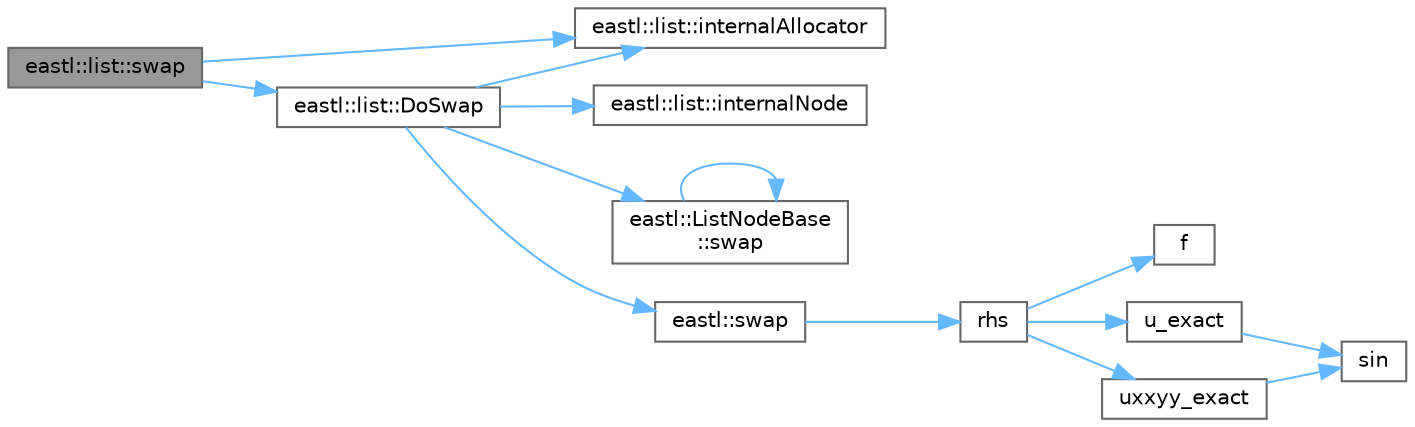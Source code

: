 digraph "eastl::list::swap"
{
 // LATEX_PDF_SIZE
  bgcolor="transparent";
  edge [fontname=Helvetica,fontsize=10,labelfontname=Helvetica,labelfontsize=10];
  node [fontname=Helvetica,fontsize=10,shape=box,height=0.2,width=0.4];
  rankdir="LR";
  Node1 [id="Node000001",label="eastl::list::swap",height=0.2,width=0.4,color="gray40", fillcolor="grey60", style="filled", fontcolor="black",tooltip=" "];
  Node1 -> Node2 [id="edge14_Node000001_Node000002",color="steelblue1",style="solid",tooltip=" "];
  Node2 [id="Node000002",label="eastl::list::DoSwap",height=0.2,width=0.4,color="grey40", fillcolor="white", style="filled",URL="$classeastl_1_1list.html#a40e0b1650ddbc6fe8b1d1b2c802471b3",tooltip=" "];
  Node2 -> Node3 [id="edge15_Node000002_Node000003",color="steelblue1",style="solid",tooltip=" "];
  Node3 [id="Node000003",label="eastl::list::internalAllocator",height=0.2,width=0.4,color="grey40", fillcolor="white", style="filled",URL="$classeastl_1_1list.html#af5bb64493c3c7961cbfb04e43fedbe44",tooltip=" "];
  Node2 -> Node4 [id="edge16_Node000002_Node000004",color="steelblue1",style="solid",tooltip=" "];
  Node4 [id="Node000004",label="eastl::list::internalNode",height=0.2,width=0.4,color="grey40", fillcolor="white", style="filled",URL="$classeastl_1_1list.html#ad85f0b3b612469405f22aba10045132b",tooltip=" "];
  Node2 -> Node5 [id="edge17_Node000002_Node000005",color="steelblue1",style="solid",tooltip=" "];
  Node5 [id="Node000005",label="eastl::ListNodeBase\l::swap",height=0.2,width=0.4,color="grey40", fillcolor="white", style="filled",URL="$structeastl_1_1_list_node_base.html#aa33a4faf6a0314fbcb8dc24d7f7b50fc",tooltip=" "];
  Node5 -> Node5 [id="edge18_Node000005_Node000005",color="steelblue1",style="solid",tooltip=" "];
  Node2 -> Node6 [id="edge19_Node000002_Node000006",color="steelblue1",style="solid",tooltip=" "];
  Node6 [id="Node000006",label="eastl::swap",height=0.2,width=0.4,color="grey40", fillcolor="white", style="filled",URL="$namespaceeastl.html#a98898432a5e178e354c5af6abeb58f8b",tooltip=" "];
  Node6 -> Node7 [id="edge20_Node000006_Node000007",color="steelblue1",style="solid",tooltip=" "];
  Node7 [id="Node000007",label="rhs",height=0.2,width=0.4,color="grey40", fillcolor="white", style="filled",URL="$poisson_8cpp.html#a38c677f5cc4e47bc7505aef707c1bb83",tooltip=" "];
  Node7 -> Node8 [id="edge21_Node000007_Node000008",color="steelblue1",style="solid",tooltip=" "];
  Node8 [id="Node000008",label="f",height=0.2,width=0.4,color="grey40", fillcolor="white", style="filled",URL="$cxx11__tensor__map_8cpp.html#a7f507fea02198f6cb81c86640c7b1a4e",tooltip=" "];
  Node7 -> Node9 [id="edge22_Node000007_Node000009",color="steelblue1",style="solid",tooltip=" "];
  Node9 [id="Node000009",label="u_exact",height=0.2,width=0.4,color="grey40", fillcolor="white", style="filled",URL="$poisson_8cpp.html#a06fc16c4676f839f8de736a6791b6862",tooltip=" "];
  Node9 -> Node10 [id="edge23_Node000009_Node000010",color="steelblue1",style="solid",tooltip=" "];
  Node10 [id="Node000010",label="sin",height=0.2,width=0.4,color="grey40", fillcolor="white", style="filled",URL="$_array_cwise_unary_ops_8h.html#a9cfb0ea58bd813510a9e2db18a5e49f0",tooltip=" "];
  Node7 -> Node11 [id="edge24_Node000007_Node000011",color="steelblue1",style="solid",tooltip=" "];
  Node11 [id="Node000011",label="uxxyy_exact",height=0.2,width=0.4,color="grey40", fillcolor="white", style="filled",URL="$poisson_8cpp.html#a557a61cf12d143424a35123b14048a22",tooltip=" "];
  Node11 -> Node10 [id="edge25_Node000011_Node000010",color="steelblue1",style="solid",tooltip=" "];
  Node1 -> Node3 [id="edge26_Node000001_Node000003",color="steelblue1",style="solid",tooltip=" "];
}

